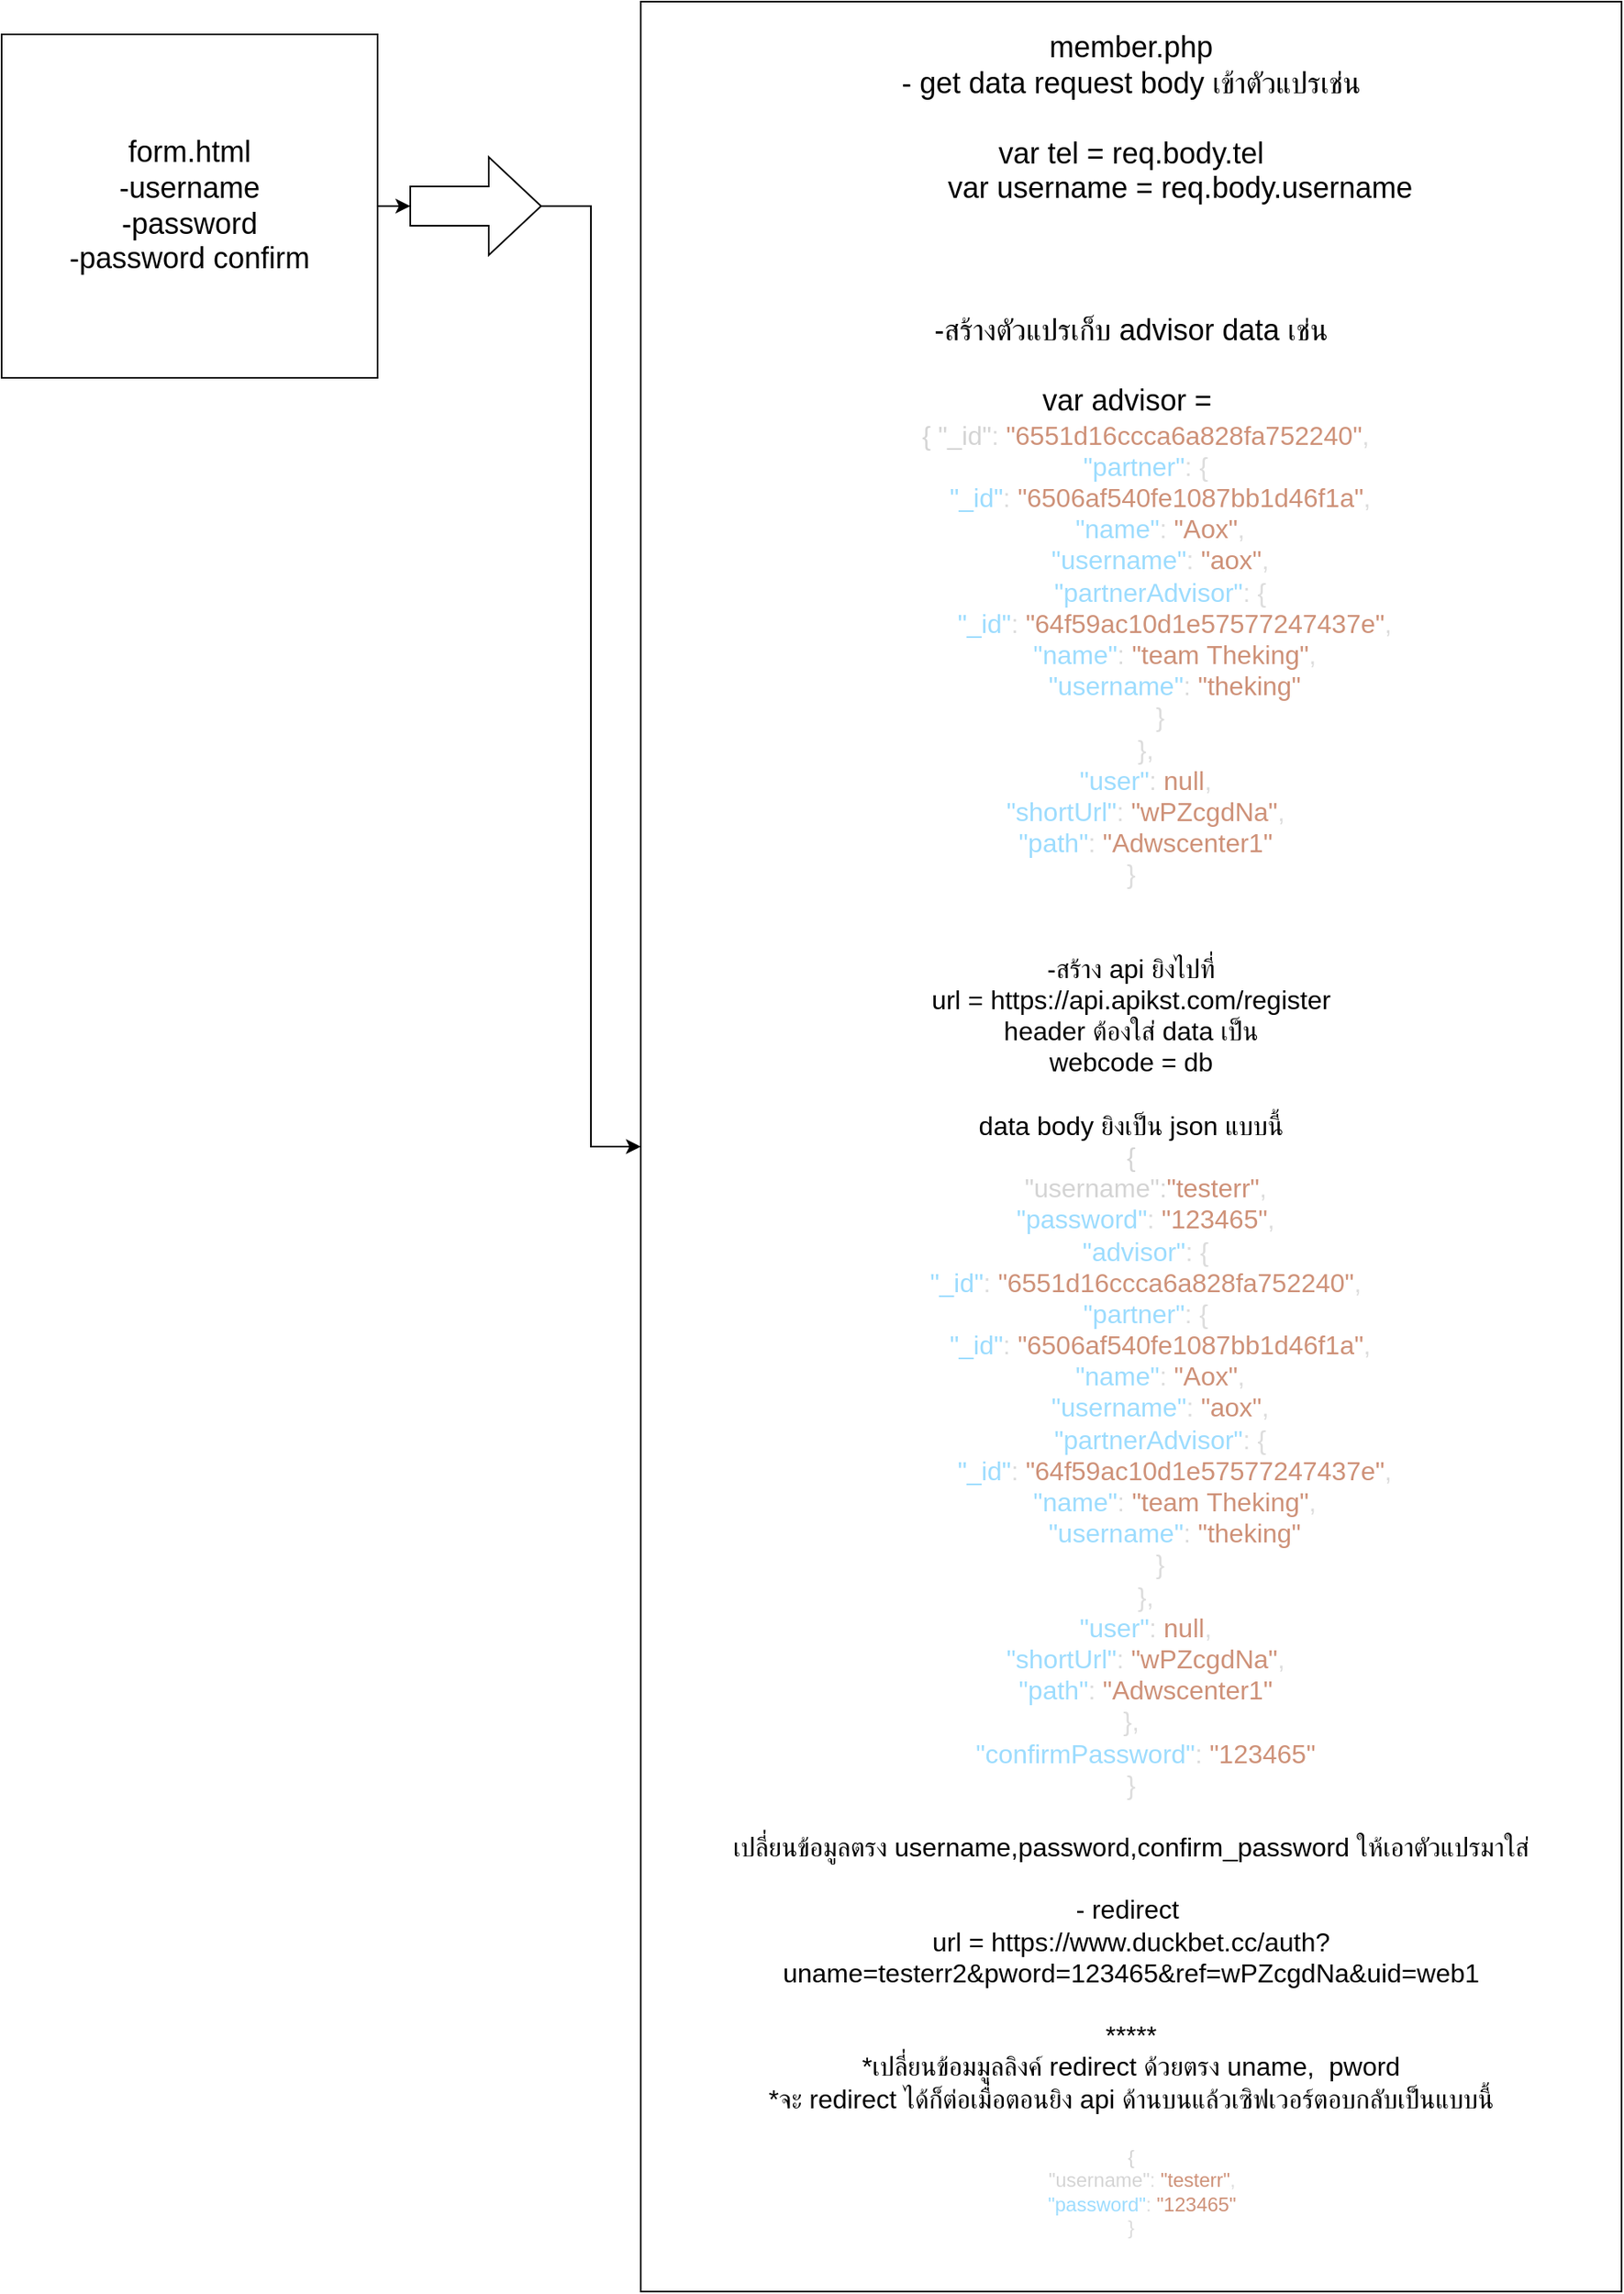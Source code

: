 <mxfile version="22.1.5" type="github">
  <diagram name="หน้า-1" id="CJ9bMCa_33PrSNlkk_Rh">
    <mxGraphModel dx="3341" dy="2037" grid="1" gridSize="10" guides="1" tooltips="1" connect="1" arrows="1" fold="1" page="1" pageScale="1" pageWidth="827" pageHeight="1169" math="0" shadow="0">
      <root>
        <mxCell id="0" />
        <mxCell id="1" parent="0" />
        <mxCell id="nWjrP3XqQ4SROgCUYHO6-20" value="" style="edgeStyle=orthogonalEdgeStyle;rounded=0;orthogonalLoop=1;jettySize=auto;html=1;" edge="1" parent="1" source="nWjrP3XqQ4SROgCUYHO6-15" target="nWjrP3XqQ4SROgCUYHO6-19">
          <mxGeometry relative="1" as="geometry" />
        </mxCell>
        <mxCell id="nWjrP3XqQ4SROgCUYHO6-15" value="&lt;font style=&quot;font-size: 18px;&quot;&gt;form.html&lt;br&gt;-username&lt;br&gt;-password&lt;br&gt;-password confirm&lt;/font&gt;" style="rounded=0;whiteSpace=wrap;html=1;" vertex="1" parent="1">
          <mxGeometry x="-1640" y="-1140" width="230" height="210" as="geometry" />
        </mxCell>
        <mxCell id="nWjrP3XqQ4SROgCUYHO6-22" value="" style="edgeStyle=orthogonalEdgeStyle;rounded=0;orthogonalLoop=1;jettySize=auto;html=1;" edge="1" parent="1" source="nWjrP3XqQ4SROgCUYHO6-19" target="nWjrP3XqQ4SROgCUYHO6-21">
          <mxGeometry relative="1" as="geometry" />
        </mxCell>
        <mxCell id="nWjrP3XqQ4SROgCUYHO6-19" value="" style="shape=singleArrow;whiteSpace=wrap;html=1;arrowWidth=0.4;arrowSize=0.4;rounded=0;" vertex="1" parent="1">
          <mxGeometry x="-1390" y="-1065" width="80" height="60" as="geometry" />
        </mxCell>
        <mxCell id="nWjrP3XqQ4SROgCUYHO6-21" value="&lt;font style=&quot;font-size: 18px;&quot;&gt;member.php&lt;br&gt;- get data request body เข้าตัวแปรเช่น&lt;br&gt;&lt;br&gt;var tel = req.body.tel&lt;br&gt;&lt;span style=&quot;&quot;&gt;&lt;span style=&quot;&quot;&gt;&amp;nbsp;&amp;nbsp;&amp;nbsp;&amp;nbsp;&lt;/span&gt;&lt;/span&gt;&lt;span style=&quot;&quot;&gt;&lt;span style=&quot;&quot;&gt;&amp;nbsp;&amp;nbsp;&amp;nbsp;&amp;nbsp;&lt;/span&gt;&lt;/span&gt;&lt;span style=&quot;&quot;&gt;&lt;span style=&quot;&quot;&gt;&amp;nbsp;&amp;nbsp;&amp;nbsp;&amp;nbsp;&lt;/span&gt;&lt;/span&gt;var username = req.body.username&lt;br&gt;&lt;br&gt;&lt;br&gt;&lt;br&gt;-สร้างตัวแปรเก็บ advisor data เช่น&lt;br&gt;&lt;br&gt;var advisor =&amp;nbsp;&lt;br&gt;&lt;/font&gt;&lt;div style=&quot;border-color: var(--border-color); color: rgb(212, 212, 212);&quot;&gt;&lt;font size=&quot;3&quot;&gt;&amp;nbsp; &amp;nbsp; {&amp;nbsp;&quot;_id&quot;&lt;span style=&quot;border-color: var(--border-color); color: rgb(220, 220, 220);&quot;&gt;:&lt;/span&gt;&amp;nbsp;&lt;span style=&quot;border-color: var(--border-color); color: rgb(206, 145, 120);&quot;&gt;&quot;6551d16ccca6a828fa752240&quot;&lt;/span&gt;&lt;span style=&quot;border-color: var(--border-color); color: rgb(220, 220, 220);&quot;&gt;,&lt;/span&gt;&lt;/font&gt;&lt;/div&gt;&lt;div style=&quot;border-color: var(--border-color); color: rgb(212, 212, 212);&quot;&gt;&lt;font size=&quot;3&quot;&gt;&amp;nbsp;&amp;nbsp;&amp;nbsp;&amp;nbsp;&lt;span style=&quot;border-color: var(--border-color); color: rgb(156, 220, 254);&quot;&gt;&quot;partner&quot;&lt;/span&gt;&lt;span style=&quot;border-color: var(--border-color); color: rgb(220, 220, 220);&quot;&gt;:&lt;/span&gt;&amp;nbsp;&lt;span style=&quot;border-color: var(--border-color); color: rgb(220, 220, 220);&quot;&gt;{&lt;/span&gt;&lt;/font&gt;&lt;/div&gt;&lt;div style=&quot;border-color: var(--border-color); color: rgb(212, 212, 212);&quot;&gt;&lt;font size=&quot;3&quot;&gt;&amp;nbsp;&amp;nbsp;&amp;nbsp;&amp;nbsp;&amp;nbsp;&amp;nbsp;&amp;nbsp;&amp;nbsp;&lt;span style=&quot;border-color: var(--border-color); color: rgb(156, 220, 254);&quot;&gt;&quot;_id&quot;&lt;/span&gt;&lt;span style=&quot;border-color: var(--border-color); color: rgb(220, 220, 220);&quot;&gt;:&lt;/span&gt;&amp;nbsp;&lt;span style=&quot;border-color: var(--border-color); color: rgb(206, 145, 120);&quot;&gt;&quot;6506af540fe1087bb1d46f1a&quot;&lt;/span&gt;&lt;span style=&quot;border-color: var(--border-color); color: rgb(220, 220, 220);&quot;&gt;,&lt;/span&gt;&lt;/font&gt;&lt;/div&gt;&lt;div style=&quot;border-color: var(--border-color); color: rgb(212, 212, 212);&quot;&gt;&lt;font size=&quot;3&quot;&gt;&amp;nbsp;&amp;nbsp;&amp;nbsp;&amp;nbsp;&amp;nbsp;&amp;nbsp;&amp;nbsp;&amp;nbsp;&lt;span style=&quot;border-color: var(--border-color); color: rgb(156, 220, 254);&quot;&gt;&quot;name&quot;&lt;/span&gt;&lt;span style=&quot;border-color: var(--border-color); color: rgb(220, 220, 220);&quot;&gt;:&lt;/span&gt;&amp;nbsp;&lt;span style=&quot;border-color: var(--border-color); color: rgb(206, 145, 120);&quot;&gt;&quot;Aox&quot;&lt;/span&gt;&lt;span style=&quot;border-color: var(--border-color); color: rgb(220, 220, 220);&quot;&gt;,&lt;/span&gt;&lt;/font&gt;&lt;/div&gt;&lt;div style=&quot;border-color: var(--border-color); color: rgb(212, 212, 212);&quot;&gt;&lt;font size=&quot;3&quot;&gt;&amp;nbsp;&amp;nbsp;&amp;nbsp;&amp;nbsp;&amp;nbsp;&amp;nbsp;&amp;nbsp;&amp;nbsp;&lt;span style=&quot;border-color: var(--border-color); color: rgb(156, 220, 254);&quot;&gt;&quot;username&quot;&lt;/span&gt;&lt;span style=&quot;border-color: var(--border-color); color: rgb(220, 220, 220);&quot;&gt;:&lt;/span&gt;&amp;nbsp;&lt;span style=&quot;border-color: var(--border-color); color: rgb(206, 145, 120);&quot;&gt;&quot;aox&quot;&lt;/span&gt;&lt;span style=&quot;border-color: var(--border-color); color: rgb(220, 220, 220);&quot;&gt;,&lt;/span&gt;&lt;/font&gt;&lt;/div&gt;&lt;div style=&quot;border-color: var(--border-color); color: rgb(212, 212, 212);&quot;&gt;&lt;font size=&quot;3&quot;&gt;&amp;nbsp;&amp;nbsp;&amp;nbsp;&amp;nbsp;&amp;nbsp;&amp;nbsp;&amp;nbsp;&amp;nbsp;&lt;span style=&quot;border-color: var(--border-color); color: rgb(156, 220, 254);&quot;&gt;&quot;partnerAdvisor&quot;&lt;/span&gt;&lt;span style=&quot;border-color: var(--border-color); color: rgb(220, 220, 220);&quot;&gt;:&lt;/span&gt;&amp;nbsp;&lt;span style=&quot;border-color: var(--border-color); color: rgb(220, 220, 220);&quot;&gt;{&lt;/span&gt;&lt;/font&gt;&lt;/div&gt;&lt;div style=&quot;border-color: var(--border-color); color: rgb(212, 212, 212);&quot;&gt;&lt;font size=&quot;3&quot;&gt;&amp;nbsp;&amp;nbsp;&amp;nbsp;&amp;nbsp;&amp;nbsp;&amp;nbsp;&amp;nbsp;&amp;nbsp;&amp;nbsp;&amp;nbsp;&amp;nbsp;&amp;nbsp;&lt;span style=&quot;border-color: var(--border-color); color: rgb(156, 220, 254);&quot;&gt;&quot;_id&quot;&lt;/span&gt;&lt;span style=&quot;border-color: var(--border-color); color: rgb(220, 220, 220);&quot;&gt;:&lt;/span&gt;&amp;nbsp;&lt;span style=&quot;border-color: var(--border-color); color: rgb(206, 145, 120);&quot;&gt;&quot;64f59ac10d1e57577247437e&quot;&lt;/span&gt;&lt;span style=&quot;border-color: var(--border-color); color: rgb(220, 220, 220);&quot;&gt;,&lt;/span&gt;&lt;/font&gt;&lt;/div&gt;&lt;div style=&quot;border-color: var(--border-color); color: rgb(212, 212, 212);&quot;&gt;&lt;font size=&quot;3&quot;&gt;&amp;nbsp;&amp;nbsp;&amp;nbsp;&amp;nbsp;&amp;nbsp;&amp;nbsp;&amp;nbsp;&amp;nbsp;&amp;nbsp;&amp;nbsp;&amp;nbsp;&amp;nbsp;&lt;span style=&quot;border-color: var(--border-color); color: rgb(156, 220, 254);&quot;&gt;&quot;name&quot;&lt;/span&gt;&lt;span style=&quot;border-color: var(--border-color); color: rgb(220, 220, 220);&quot;&gt;:&lt;/span&gt;&amp;nbsp;&lt;span style=&quot;border-color: var(--border-color); color: rgb(206, 145, 120);&quot;&gt;&quot;team&amp;nbsp;Theking&quot;&lt;/span&gt;&lt;span style=&quot;border-color: var(--border-color); color: rgb(220, 220, 220);&quot;&gt;,&lt;/span&gt;&lt;/font&gt;&lt;/div&gt;&lt;div style=&quot;border-color: var(--border-color); color: rgb(212, 212, 212);&quot;&gt;&lt;font size=&quot;3&quot;&gt;&amp;nbsp;&amp;nbsp;&amp;nbsp;&amp;nbsp;&amp;nbsp;&amp;nbsp;&amp;nbsp;&amp;nbsp;&amp;nbsp;&amp;nbsp;&amp;nbsp;&amp;nbsp;&lt;span style=&quot;border-color: var(--border-color); color: rgb(156, 220, 254);&quot;&gt;&quot;username&quot;&lt;/span&gt;&lt;span style=&quot;border-color: var(--border-color); color: rgb(220, 220, 220);&quot;&gt;:&lt;/span&gt;&amp;nbsp;&lt;span style=&quot;border-color: var(--border-color); color: rgb(206, 145, 120);&quot;&gt;&quot;theking&quot;&lt;/span&gt;&lt;/font&gt;&lt;/div&gt;&lt;div style=&quot;border-color: var(--border-color); color: rgb(212, 212, 212);&quot;&gt;&lt;font size=&quot;3&quot;&gt;&amp;nbsp;&amp;nbsp;&amp;nbsp;&amp;nbsp;&amp;nbsp;&amp;nbsp;&amp;nbsp;&amp;nbsp;&lt;span style=&quot;border-color: var(--border-color); color: rgb(220, 220, 220);&quot;&gt;}&lt;/span&gt;&lt;/font&gt;&lt;/div&gt;&lt;div style=&quot;border-color: var(--border-color); color: rgb(212, 212, 212);&quot;&gt;&lt;font size=&quot;3&quot;&gt;&amp;nbsp;&amp;nbsp;&amp;nbsp;&amp;nbsp;&lt;span style=&quot;border-color: var(--border-color); color: rgb(220, 220, 220);&quot;&gt;},&lt;/span&gt;&lt;/font&gt;&lt;/div&gt;&lt;div style=&quot;border-color: var(--border-color); color: rgb(212, 212, 212);&quot;&gt;&lt;font size=&quot;3&quot;&gt;&amp;nbsp;&amp;nbsp;&amp;nbsp;&amp;nbsp;&lt;span style=&quot;border-color: var(--border-color); color: rgb(156, 220, 254);&quot;&gt;&quot;user&quot;&lt;/span&gt;&lt;span style=&quot;border-color: var(--border-color); color: rgb(220, 220, 220);&quot;&gt;:&lt;/span&gt;&amp;nbsp;&lt;span style=&quot;border-color: var(--border-color); color: rgb(206, 145, 120);&quot;&gt;null&lt;/span&gt;&lt;span style=&quot;border-color: var(--border-color); color: rgb(220, 220, 220);&quot;&gt;,&lt;/span&gt;&lt;/font&gt;&lt;/div&gt;&lt;div style=&quot;border-color: var(--border-color); color: rgb(212, 212, 212);&quot;&gt;&lt;font size=&quot;3&quot;&gt;&amp;nbsp;&amp;nbsp;&amp;nbsp;&amp;nbsp;&lt;span style=&quot;border-color: var(--border-color); color: rgb(156, 220, 254);&quot;&gt;&quot;shortUrl&quot;&lt;/span&gt;&lt;span style=&quot;border-color: var(--border-color); color: rgb(220, 220, 220);&quot;&gt;:&lt;/span&gt;&amp;nbsp;&lt;span style=&quot;border-color: var(--border-color); color: rgb(206, 145, 120);&quot;&gt;&quot;wPZcgdNa&quot;&lt;/span&gt;&lt;span style=&quot;border-color: var(--border-color); color: rgb(220, 220, 220);&quot;&gt;,&lt;/span&gt;&lt;/font&gt;&lt;/div&gt;&lt;div style=&quot;border-color: var(--border-color); color: rgb(212, 212, 212);&quot;&gt;&lt;font size=&quot;3&quot;&gt;&amp;nbsp;&amp;nbsp;&amp;nbsp;&amp;nbsp;&lt;span style=&quot;border-color: var(--border-color); color: rgb(156, 220, 254);&quot;&gt;&quot;path&quot;&lt;/span&gt;&lt;span style=&quot;border-color: var(--border-color); color: rgb(220, 220, 220);&quot;&gt;:&lt;/span&gt;&amp;nbsp;&lt;span style=&quot;border-color: var(--border-color); color: rgb(206, 145, 120);&quot;&gt;&quot;Adwscenter1&quot;&lt;/span&gt;&lt;/font&gt;&lt;/div&gt;&lt;div style=&quot;border-color: var(--border-color); color: rgb(212, 212, 212);&quot;&gt;&lt;span style=&quot;border-color: var(--border-color); color: rgb(220, 220, 220);&quot;&gt;&lt;font size=&quot;3&quot;&gt;}&lt;/font&gt;&lt;/span&gt;&lt;/div&gt;&lt;font size=&quot;3&quot;&gt;&lt;br&gt;&lt;br&gt;-สร้าง api ยิงไปที่&lt;br&gt;url =&amp;nbsp;https://api.apikst.com/register&lt;br&gt;header ต้องใส่ data เป็น&lt;br&gt;webcode = db&lt;br&gt;&lt;br&gt;data body ยิงเป็น json แบบนี้&lt;br&gt;&lt;/font&gt;&lt;div style=&quot;border-color: var(--border-color); color: rgb(212, 212, 212);&quot;&gt;&lt;font size=&quot;3&quot;&gt;{&lt;/font&gt;&lt;/div&gt;&lt;div style=&quot;border-color: var(--border-color); color: rgb(212, 212, 212);&quot;&gt;&lt;font size=&quot;3&quot;&gt;&amp;nbsp;&amp;nbsp;&amp;nbsp;&amp;nbsp;&quot;username&quot;:&lt;span style=&quot;border-color: var(--border-color); color: rgb(206, 145, 120);&quot;&gt;&quot;testerr&quot;&lt;/span&gt;&lt;span style=&quot;border-color: var(--border-color); color: rgb(220, 220, 220);&quot;&gt;,&lt;/span&gt;&lt;/font&gt;&lt;/div&gt;&lt;div style=&quot;border-color: var(--border-color); color: rgb(212, 212, 212);&quot;&gt;&lt;font size=&quot;3&quot;&gt;&amp;nbsp;&amp;nbsp;&amp;nbsp;&amp;nbsp;&lt;span style=&quot;border-color: var(--border-color); color: rgb(156, 220, 254);&quot;&gt;&quot;password&quot;&lt;/span&gt;&lt;span style=&quot;border-color: var(--border-color); color: rgb(220, 220, 220);&quot;&gt;:&lt;/span&gt;&amp;nbsp;&lt;span style=&quot;border-color: var(--border-color); color: rgb(206, 145, 120);&quot;&gt;&quot;123465&quot;&lt;/span&gt;&lt;span style=&quot;border-color: var(--border-color); color: rgb(220, 220, 220);&quot;&gt;,&lt;/span&gt;&lt;/font&gt;&lt;/div&gt;&lt;div style=&quot;border-color: var(--border-color); color: rgb(212, 212, 212);&quot;&gt;&lt;font size=&quot;3&quot;&gt;&amp;nbsp;&amp;nbsp;&amp;nbsp;&amp;nbsp;&lt;span style=&quot;border-color: var(--border-color); color: rgb(156, 220, 254);&quot;&gt;&quot;advisor&quot;&lt;/span&gt;&lt;span style=&quot;border-color: var(--border-color); color: rgb(220, 220, 220);&quot;&gt;:&lt;/span&gt;&amp;nbsp;&lt;span style=&quot;border-color: var(--border-color); color: rgb(220, 220, 220);&quot;&gt;{&lt;/span&gt;&lt;/font&gt;&lt;/div&gt;&lt;div style=&quot;border-color: var(--border-color); color: rgb(212, 212, 212);&quot;&gt;&lt;font size=&quot;3&quot;&gt;&amp;nbsp;&amp;nbsp;&amp;nbsp;&amp;nbsp;&lt;span style=&quot;border-color: var(--border-color); color: rgb(156, 220, 254);&quot;&gt;&quot;_id&quot;&lt;/span&gt;&lt;span style=&quot;border-color: var(--border-color); color: rgb(220, 220, 220);&quot;&gt;:&lt;/span&gt;&amp;nbsp;&lt;span style=&quot;border-color: var(--border-color); color: rgb(206, 145, 120);&quot;&gt;&quot;6551d16ccca6a828fa752240&quot;&lt;/span&gt;&lt;span style=&quot;border-color: var(--border-color); color: rgb(220, 220, 220);&quot;&gt;,&lt;/span&gt;&lt;/font&gt;&lt;/div&gt;&lt;div style=&quot;border-color: var(--border-color); color: rgb(212, 212, 212);&quot;&gt;&lt;font size=&quot;3&quot;&gt;&amp;nbsp;&amp;nbsp;&amp;nbsp;&amp;nbsp;&lt;span style=&quot;border-color: var(--border-color); color: rgb(156, 220, 254);&quot;&gt;&quot;partner&quot;&lt;/span&gt;&lt;span style=&quot;border-color: var(--border-color); color: rgb(220, 220, 220);&quot;&gt;:&lt;/span&gt;&amp;nbsp;&lt;span style=&quot;border-color: var(--border-color); color: rgb(220, 220, 220);&quot;&gt;{&lt;/span&gt;&lt;/font&gt;&lt;/div&gt;&lt;div style=&quot;border-color: var(--border-color); color: rgb(212, 212, 212);&quot;&gt;&lt;font size=&quot;3&quot;&gt;&amp;nbsp;&amp;nbsp;&amp;nbsp;&amp;nbsp;&amp;nbsp;&amp;nbsp;&amp;nbsp;&amp;nbsp;&lt;span style=&quot;border-color: var(--border-color); color: rgb(156, 220, 254);&quot;&gt;&quot;_id&quot;&lt;/span&gt;&lt;span style=&quot;border-color: var(--border-color); color: rgb(220, 220, 220);&quot;&gt;:&lt;/span&gt;&amp;nbsp;&lt;span style=&quot;border-color: var(--border-color); color: rgb(206, 145, 120);&quot;&gt;&quot;6506af540fe1087bb1d46f1a&quot;&lt;/span&gt;&lt;span style=&quot;border-color: var(--border-color); color: rgb(220, 220, 220);&quot;&gt;,&lt;/span&gt;&lt;/font&gt;&lt;/div&gt;&lt;div style=&quot;border-color: var(--border-color); color: rgb(212, 212, 212);&quot;&gt;&lt;font size=&quot;3&quot;&gt;&amp;nbsp;&amp;nbsp;&amp;nbsp;&amp;nbsp;&amp;nbsp;&amp;nbsp;&amp;nbsp;&amp;nbsp;&lt;span style=&quot;border-color: var(--border-color); color: rgb(156, 220, 254);&quot;&gt;&quot;name&quot;&lt;/span&gt;&lt;span style=&quot;border-color: var(--border-color); color: rgb(220, 220, 220);&quot;&gt;:&lt;/span&gt;&amp;nbsp;&lt;span style=&quot;border-color: var(--border-color); color: rgb(206, 145, 120);&quot;&gt;&quot;Aox&quot;&lt;/span&gt;&lt;span style=&quot;border-color: var(--border-color); color: rgb(220, 220, 220);&quot;&gt;,&lt;/span&gt;&lt;/font&gt;&lt;/div&gt;&lt;div style=&quot;border-color: var(--border-color); color: rgb(212, 212, 212);&quot;&gt;&lt;font size=&quot;3&quot;&gt;&amp;nbsp;&amp;nbsp;&amp;nbsp;&amp;nbsp;&amp;nbsp;&amp;nbsp;&amp;nbsp;&amp;nbsp;&lt;span style=&quot;border-color: var(--border-color); color: rgb(156, 220, 254);&quot;&gt;&quot;username&quot;&lt;/span&gt;&lt;span style=&quot;border-color: var(--border-color); color: rgb(220, 220, 220);&quot;&gt;:&lt;/span&gt;&amp;nbsp;&lt;span style=&quot;border-color: var(--border-color); color: rgb(206, 145, 120);&quot;&gt;&quot;aox&quot;&lt;/span&gt;&lt;span style=&quot;border-color: var(--border-color); color: rgb(220, 220, 220);&quot;&gt;,&lt;/span&gt;&lt;/font&gt;&lt;/div&gt;&lt;div style=&quot;border-color: var(--border-color); color: rgb(212, 212, 212);&quot;&gt;&lt;font size=&quot;3&quot;&gt;&amp;nbsp;&amp;nbsp;&amp;nbsp;&amp;nbsp;&amp;nbsp;&amp;nbsp;&amp;nbsp;&amp;nbsp;&lt;span style=&quot;border-color: var(--border-color); color: rgb(156, 220, 254);&quot;&gt;&quot;partnerAdvisor&quot;&lt;/span&gt;&lt;span style=&quot;border-color: var(--border-color); color: rgb(220, 220, 220);&quot;&gt;:&lt;/span&gt;&amp;nbsp;&lt;span style=&quot;border-color: var(--border-color); color: rgb(220, 220, 220);&quot;&gt;{&lt;/span&gt;&lt;/font&gt;&lt;/div&gt;&lt;div style=&quot;border-color: var(--border-color); color: rgb(212, 212, 212);&quot;&gt;&lt;font size=&quot;3&quot;&gt;&amp;nbsp;&amp;nbsp;&amp;nbsp;&amp;nbsp;&amp;nbsp;&amp;nbsp;&amp;nbsp;&amp;nbsp;&amp;nbsp;&amp;nbsp;&amp;nbsp;&amp;nbsp;&lt;span style=&quot;border-color: var(--border-color); color: rgb(156, 220, 254);&quot;&gt;&quot;_id&quot;&lt;/span&gt;&lt;span style=&quot;border-color: var(--border-color); color: rgb(220, 220, 220);&quot;&gt;:&lt;/span&gt;&amp;nbsp;&lt;span style=&quot;border-color: var(--border-color); color: rgb(206, 145, 120);&quot;&gt;&quot;64f59ac10d1e57577247437e&quot;&lt;/span&gt;&lt;span style=&quot;border-color: var(--border-color); color: rgb(220, 220, 220);&quot;&gt;,&lt;/span&gt;&lt;/font&gt;&lt;/div&gt;&lt;div style=&quot;border-color: var(--border-color); color: rgb(212, 212, 212);&quot;&gt;&lt;font size=&quot;3&quot;&gt;&amp;nbsp;&amp;nbsp;&amp;nbsp;&amp;nbsp;&amp;nbsp;&amp;nbsp;&amp;nbsp;&amp;nbsp;&amp;nbsp;&amp;nbsp;&amp;nbsp;&amp;nbsp;&lt;span style=&quot;border-color: var(--border-color); color: rgb(156, 220, 254);&quot;&gt;&quot;name&quot;&lt;/span&gt;&lt;span style=&quot;border-color: var(--border-color); color: rgb(220, 220, 220);&quot;&gt;:&lt;/span&gt;&amp;nbsp;&lt;span style=&quot;border-color: var(--border-color); color: rgb(206, 145, 120);&quot;&gt;&quot;team&amp;nbsp;Theking&quot;&lt;/span&gt;&lt;span style=&quot;border-color: var(--border-color); color: rgb(220, 220, 220);&quot;&gt;,&lt;/span&gt;&lt;/font&gt;&lt;/div&gt;&lt;div style=&quot;border-color: var(--border-color); color: rgb(212, 212, 212);&quot;&gt;&lt;font size=&quot;3&quot;&gt;&amp;nbsp;&amp;nbsp;&amp;nbsp;&amp;nbsp;&amp;nbsp;&amp;nbsp;&amp;nbsp;&amp;nbsp;&amp;nbsp;&amp;nbsp;&amp;nbsp;&amp;nbsp;&lt;span style=&quot;border-color: var(--border-color); color: rgb(156, 220, 254);&quot;&gt;&quot;username&quot;&lt;/span&gt;&lt;span style=&quot;border-color: var(--border-color); color: rgb(220, 220, 220);&quot;&gt;:&lt;/span&gt;&amp;nbsp;&lt;span style=&quot;border-color: var(--border-color); color: rgb(206, 145, 120);&quot;&gt;&quot;theking&quot;&lt;/span&gt;&lt;/font&gt;&lt;/div&gt;&lt;div style=&quot;border-color: var(--border-color); color: rgb(212, 212, 212);&quot;&gt;&lt;font size=&quot;3&quot;&gt;&amp;nbsp;&amp;nbsp;&amp;nbsp;&amp;nbsp;&amp;nbsp;&amp;nbsp;&amp;nbsp;&amp;nbsp;&lt;span style=&quot;border-color: var(--border-color); color: rgb(220, 220, 220);&quot;&gt;}&lt;/span&gt;&lt;/font&gt;&lt;/div&gt;&lt;div style=&quot;border-color: var(--border-color); color: rgb(212, 212, 212);&quot;&gt;&lt;font size=&quot;3&quot;&gt;&amp;nbsp;&amp;nbsp;&amp;nbsp;&amp;nbsp;&lt;span style=&quot;border-color: var(--border-color); color: rgb(220, 220, 220);&quot;&gt;},&lt;/span&gt;&lt;/font&gt;&lt;/div&gt;&lt;div style=&quot;border-color: var(--border-color); color: rgb(212, 212, 212);&quot;&gt;&lt;font size=&quot;3&quot;&gt;&amp;nbsp;&amp;nbsp;&amp;nbsp;&amp;nbsp;&lt;span style=&quot;border-color: var(--border-color); color: rgb(156, 220, 254);&quot;&gt;&quot;user&quot;&lt;/span&gt;&lt;span style=&quot;border-color: var(--border-color); color: rgb(220, 220, 220);&quot;&gt;:&lt;/span&gt;&amp;nbsp;&lt;span style=&quot;border-color: var(--border-color); color: rgb(206, 145, 120);&quot;&gt;null&lt;/span&gt;&lt;span style=&quot;border-color: var(--border-color); color: rgb(220, 220, 220);&quot;&gt;,&lt;/span&gt;&lt;/font&gt;&lt;/div&gt;&lt;div style=&quot;border-color: var(--border-color); color: rgb(212, 212, 212);&quot;&gt;&lt;font size=&quot;3&quot;&gt;&amp;nbsp;&amp;nbsp;&amp;nbsp;&amp;nbsp;&lt;span style=&quot;border-color: var(--border-color); color: rgb(156, 220, 254);&quot;&gt;&quot;shortUrl&quot;&lt;/span&gt;&lt;span style=&quot;border-color: var(--border-color); color: rgb(220, 220, 220);&quot;&gt;:&lt;/span&gt;&amp;nbsp;&lt;span style=&quot;border-color: var(--border-color); color: rgb(206, 145, 120);&quot;&gt;&quot;wPZcgdNa&quot;&lt;/span&gt;&lt;span style=&quot;border-color: var(--border-color); color: rgb(220, 220, 220);&quot;&gt;,&lt;/span&gt;&lt;/font&gt;&lt;/div&gt;&lt;div style=&quot;border-color: var(--border-color); color: rgb(212, 212, 212);&quot;&gt;&lt;font size=&quot;3&quot;&gt;&amp;nbsp;&amp;nbsp;&amp;nbsp;&amp;nbsp;&lt;span style=&quot;border-color: var(--border-color); color: rgb(156, 220, 254);&quot;&gt;&quot;path&quot;&lt;/span&gt;&lt;span style=&quot;border-color: var(--border-color); color: rgb(220, 220, 220);&quot;&gt;:&lt;/span&gt;&amp;nbsp;&lt;span style=&quot;border-color: var(--border-color); color: rgb(206, 145, 120);&quot;&gt;&quot;Adwscenter1&quot;&lt;/span&gt;&lt;/font&gt;&lt;/div&gt;&lt;div style=&quot;border-color: var(--border-color); color: rgb(212, 212, 212);&quot;&gt;&lt;span style=&quot;border-color: var(--border-color); color: rgb(220, 220, 220);&quot;&gt;&lt;font size=&quot;3&quot;&gt;},&lt;/font&gt;&lt;/span&gt;&lt;/div&gt;&lt;div style=&quot;border-color: var(--border-color); color: rgb(212, 212, 212);&quot;&gt;&lt;font size=&quot;3&quot;&gt;&amp;nbsp;&amp;nbsp;&amp;nbsp;&amp;nbsp;&lt;span style=&quot;border-color: var(--border-color); color: rgb(156, 220, 254);&quot;&gt;&quot;confirmPassword&quot;&lt;/span&gt;&lt;span style=&quot;border-color: var(--border-color); color: rgb(220, 220, 220);&quot;&gt;:&lt;/span&gt;&amp;nbsp;&lt;span style=&quot;border-color: var(--border-color); color: rgb(206, 145, 120);&quot;&gt;&quot;123465&quot;&lt;/span&gt;&lt;/font&gt;&lt;/div&gt;&lt;div style=&quot;border-color: var(--border-color); color: rgb(212, 212, 212);&quot;&gt;&lt;span style=&quot;border-color: var(--border-color); color: rgb(220, 220, 220);&quot;&gt;&lt;font size=&quot;3&quot;&gt;}&lt;/font&gt;&lt;/span&gt;&lt;/div&gt;&lt;font size=&quot;3&quot;&gt;&lt;br&gt;เปลี่ยนข้อมูลตรง username,password,confirm_password ให้เอาตัวแปรมาใส่&lt;br&gt;&lt;br&gt;- redirect&amp;nbsp;&lt;br&gt;url =&amp;nbsp;https://www.duckbet.cc/auth?uname=testerr2&amp;amp;pword=123465&amp;amp;ref=wPZcgdNa&amp;amp;uid=web1&lt;br&gt;&lt;br&gt;*****&lt;br&gt;*เปลี่ยนข้อมมูลลิงค์ redirect ด้วยตรง uname,&amp;nbsp; pword&lt;br&gt;*จะ redirect ได้ก็ต่อเมื่อตอนยิง api ด้านบนแล้วเซิฟเวอร์ตอบกลับเป็นแบบนี้&lt;br&gt;&lt;br&gt;&lt;/font&gt;&lt;div style=&quot;border-color: var(--border-color); color: rgb(212, 212, 212);&quot;&gt;{&lt;/div&gt;&lt;div style=&quot;border-color: var(--border-color); color: rgb(212, 212, 212);&quot;&gt;&amp;nbsp;&amp;nbsp;&amp;nbsp;&amp;nbsp;&quot;username&quot;&lt;span style=&quot;border-color: var(--border-color); color: rgb(220, 220, 220);&quot;&gt;:&lt;/span&gt;&amp;nbsp;&lt;span style=&quot;border-color: var(--border-color); color: rgb(206, 145, 120);&quot;&gt;&quot;testerr&quot;&lt;/span&gt;&lt;span style=&quot;border-color: var(--border-color); color: rgb(220, 220, 220);&quot;&gt;,&lt;/span&gt;&lt;/div&gt;&lt;div style=&quot;border-color: var(--border-color); color: rgb(212, 212, 212);&quot;&gt;&amp;nbsp;&amp;nbsp;&amp;nbsp;&amp;nbsp;&lt;span style=&quot;border-color: var(--border-color); color: rgb(156, 220, 254);&quot;&gt;&quot;password&quot;&lt;/span&gt;&lt;span style=&quot;border-color: var(--border-color); color: rgb(220, 220, 220);&quot;&gt;:&lt;/span&gt;&amp;nbsp;&lt;span style=&quot;border-color: var(--border-color); color: rgb(206, 145, 120);&quot;&gt;&quot;123465&quot;&lt;/span&gt;&lt;/div&gt;&lt;div style=&quot;border-color: var(--border-color); color: rgb(212, 212, 212);&quot;&gt;&lt;span style=&quot;border-color: var(--border-color); color: rgb(220, 220, 220);&quot;&gt;}&lt;/span&gt;&lt;/div&gt;&lt;div style=&quot;border-color: var(--border-color); color: rgb(212, 212, 212);&quot;&gt;&lt;br&gt;&lt;/div&gt;" style="whiteSpace=wrap;html=1;rounded=0;" vertex="1" parent="1">
          <mxGeometry x="-1249" y="-1160" width="600" height="1400" as="geometry" />
        </mxCell>
      </root>
    </mxGraphModel>
  </diagram>
</mxfile>
